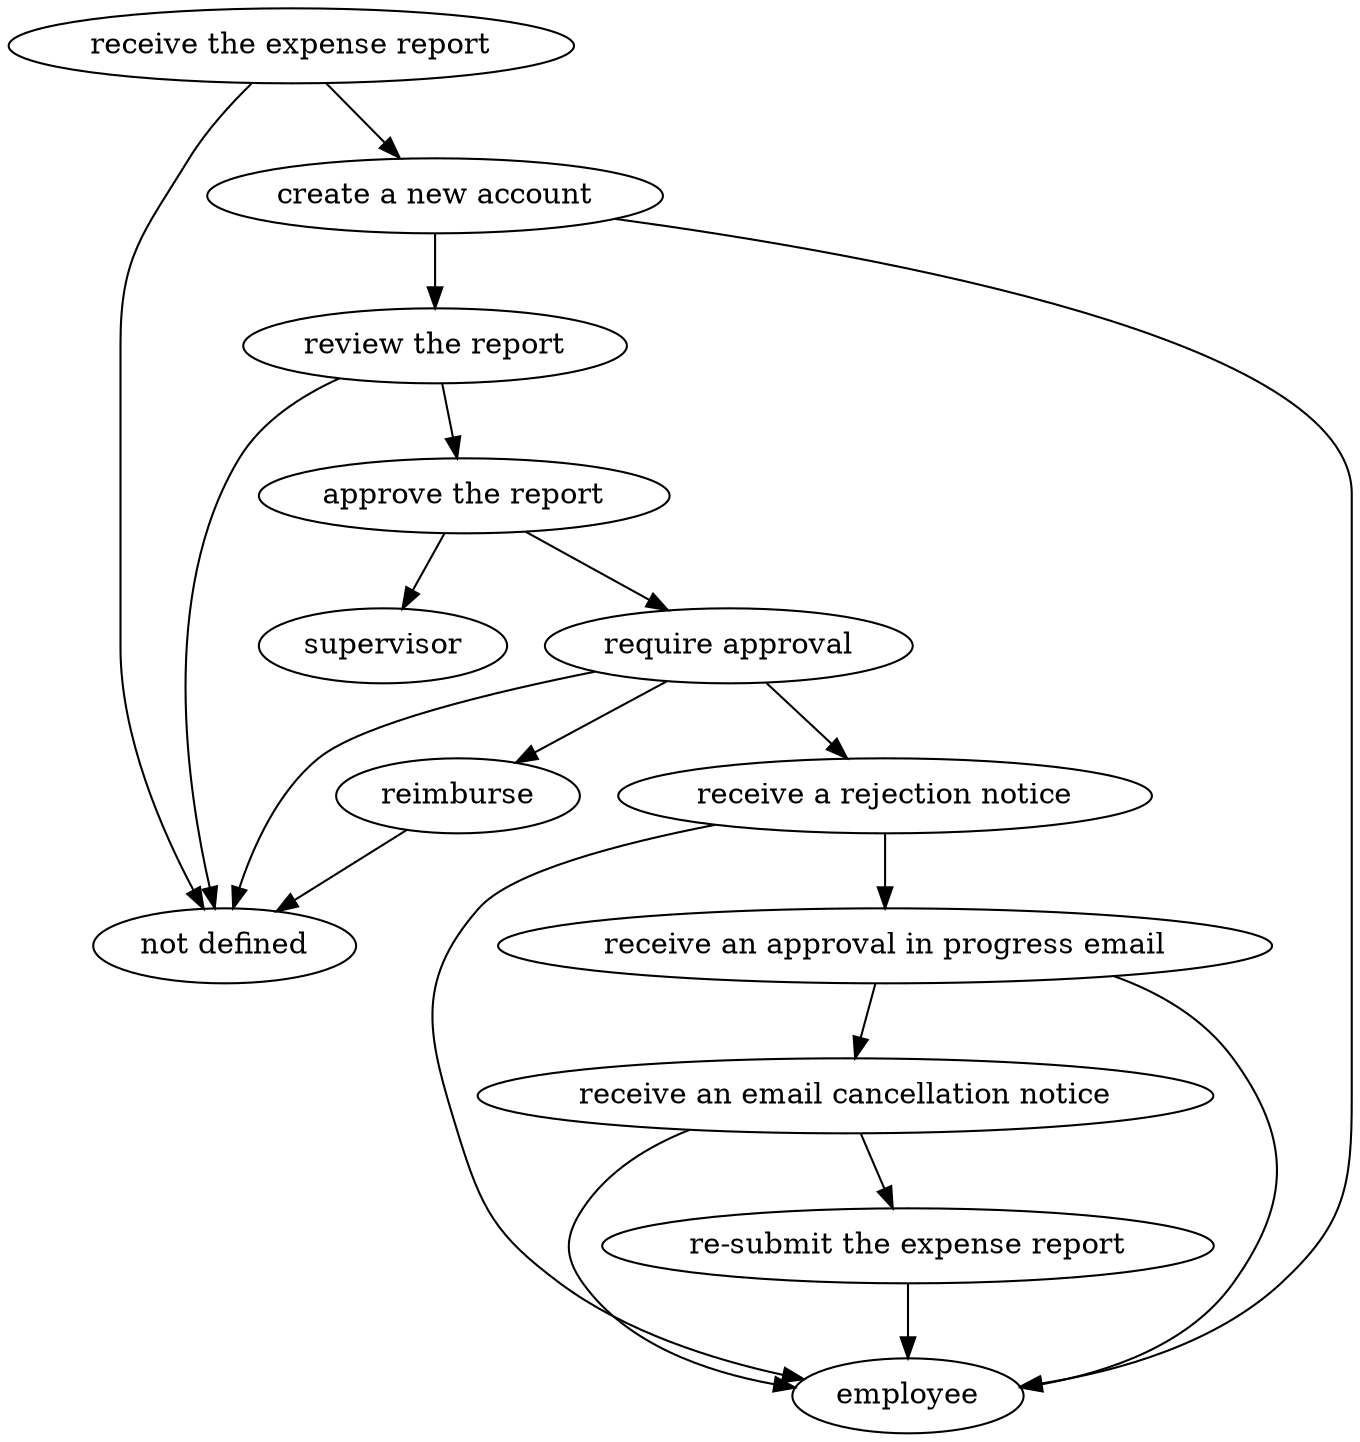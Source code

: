 strict digraph "doc-9.5" {
	graph [name="doc-9.5"];
	"receive the expense report"	[attrs="{'type': 'Activity', 'label': 'receive the expense report'}"];
	"create a new account"	[attrs="{'type': 'Activity', 'label': 'create a new account'}"];
	"receive the expense report" -> "create a new account"	[attrs="{'type': 'flow', 'label': 'flow'}"];
	"not defined"	[attrs="{'type': 'Actor', 'label': 'not defined'}"];
	"receive the expense report" -> "not defined"	[attrs="{'type': 'actor performer', 'label': 'actor performer'}"];
	"review the report"	[attrs="{'type': 'Activity', 'label': 'review the report'}"];
	"create a new account" -> "review the report"	[attrs="{'type': 'flow', 'label': 'flow'}"];
	employee	[attrs="{'type': 'Actor', 'label': 'employee'}"];
	"create a new account" -> employee	[attrs="{'type': 'actor performer', 'label': 'actor performer'}"];
	"approve the report"	[attrs="{'type': 'Activity', 'label': 'approve the report'}"];
	"review the report" -> "approve the report"	[attrs="{'type': 'flow', 'label': 'flow'}"];
	"review the report" -> "not defined"	[attrs="{'type': 'actor performer', 'label': 'actor performer'}"];
	"require approval"	[attrs="{'type': 'Activity', 'label': 'require approval'}"];
	"approve the report" -> "require approval"	[attrs="{'type': 'flow', 'label': 'flow'}"];
	supervisor	[attrs="{'type': 'Actor', 'label': 'supervisor'}"];
	"approve the report" -> supervisor	[attrs="{'type': 'actor performer', 'label': 'actor performer'}"];
	"receive a rejection notice"	[attrs="{'type': 'Activity', 'label': 'receive a rejection notice'}"];
	"require approval" -> "receive a rejection notice"	[attrs="{'type': 'flow', 'label': 'flow'}"];
	reimburse	[attrs="{'type': 'Activity', 'label': 'reimburse'}"];
	"require approval" -> reimburse	[attrs="{'type': 'flow', 'label': 'flow'}"];
	"require approval" -> "not defined"	[attrs="{'type': 'actor performer', 'label': 'actor performer'}"];
	"receive an approval in progress email"	[attrs="{'type': 'Activity', 'label': 'receive an approval in progress email'}"];
	"receive a rejection notice" -> "receive an approval in progress email"	[attrs="{'type': 'flow', 'label': 'flow'}"];
	"receive a rejection notice" -> employee	[attrs="{'type': 'actor performer', 'label': 'actor performer'}"];
	reimburse -> "not defined"	[attrs="{'type': 'actor performer', 'label': 'actor performer'}"];
	"receive an email cancellation notice"	[attrs="{'type': 'Activity', 'label': 'receive an email cancellation notice'}"];
	"receive an approval in progress email" -> "receive an email cancellation notice"	[attrs="{'type': 'flow', 'label': 'flow'}"];
	"receive an approval in progress email" -> employee	[attrs="{'type': 'actor performer', 'label': 'actor performer'}"];
	"re-submit the expense report"	[attrs="{'type': 'Activity', 'label': 're-submit the expense report'}"];
	"receive an email cancellation notice" -> "re-submit the expense report"	[attrs="{'type': 'flow', 'label': 'flow'}"];
	"receive an email cancellation notice" -> employee	[attrs="{'type': 'actor performer', 'label': 'actor performer'}"];
	"re-submit the expense report" -> employee	[attrs="{'type': 'actor performer', 'label': 'actor performer'}"];
}
